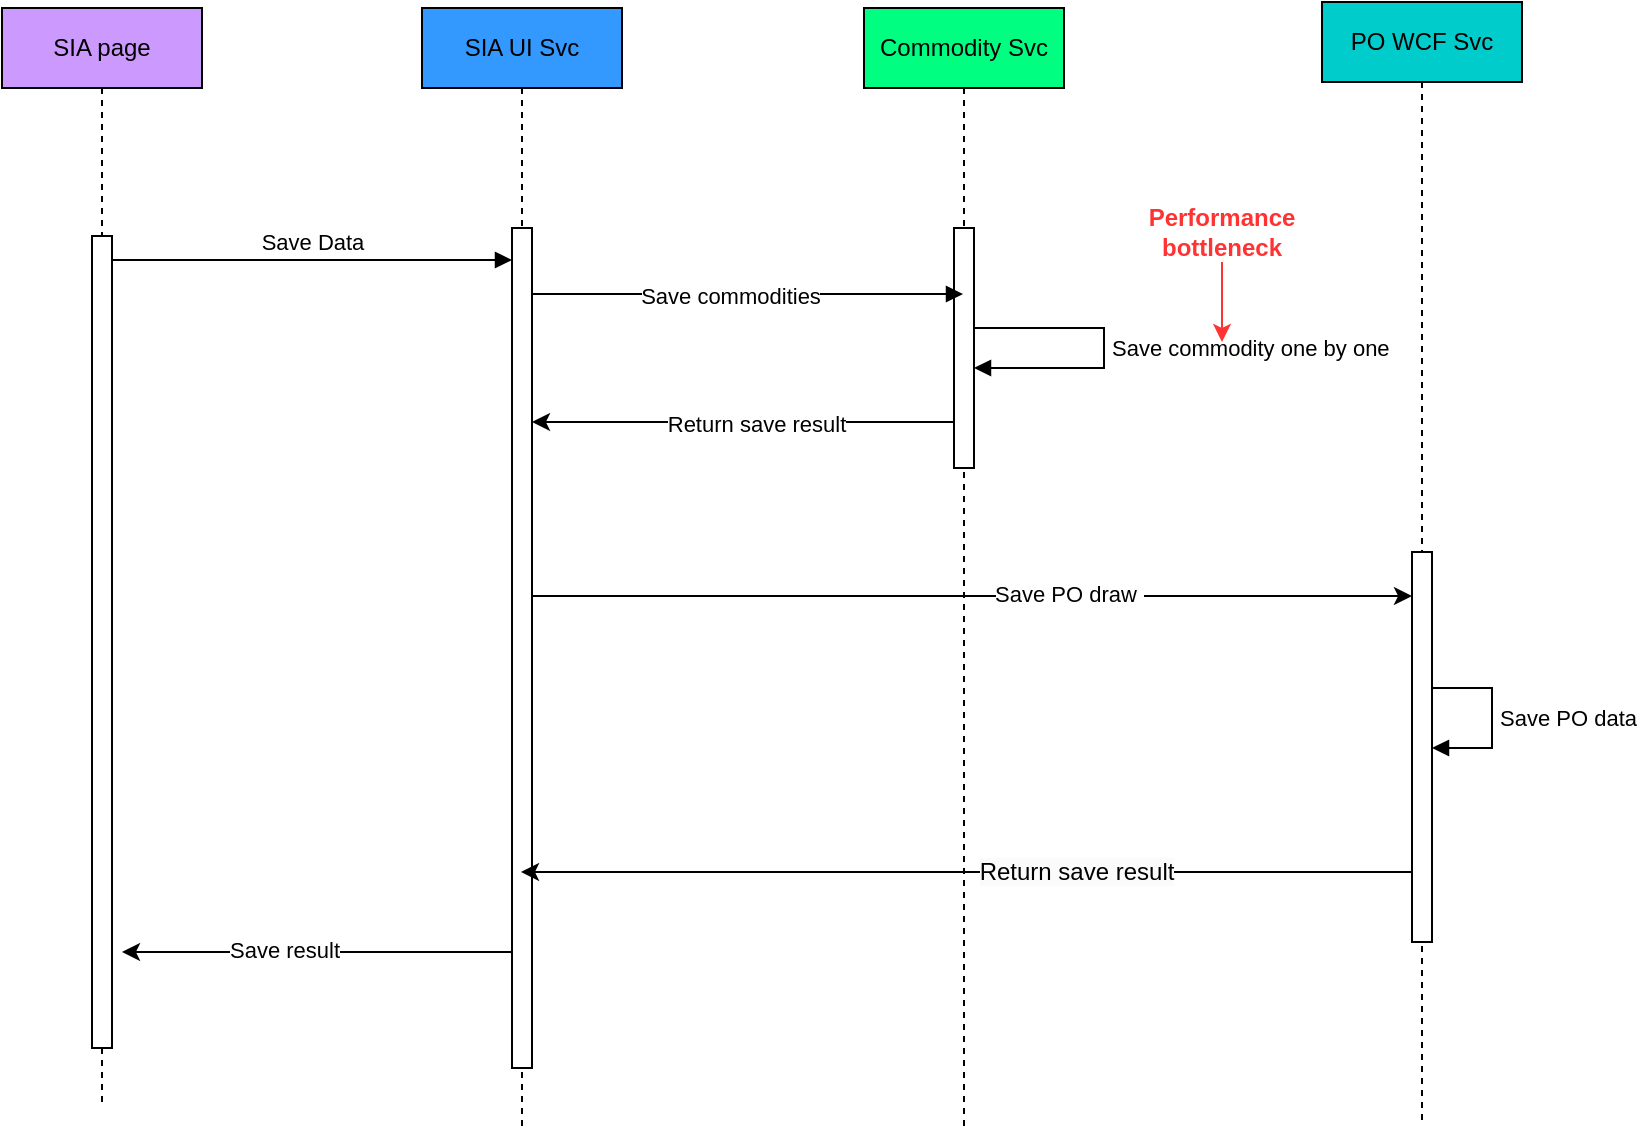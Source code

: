 <mxfile version="24.3.1" type="github">
  <diagram name="Page-1" id="e7e014a7-5840-1c2e-5031-d8a46d1fe8dd">
    <mxGraphModel dx="1322" dy="627" grid="1" gridSize="10" guides="1" tooltips="1" connect="1" arrows="1" fold="1" page="1" pageScale="1" pageWidth="1169" pageHeight="826" background="none" math="0" shadow="0">
      <root>
        <mxCell id="0" />
        <mxCell id="1" parent="0" />
        <mxCell id="EwxZ_xQYVL66pt0RI6ai-41" value="SIA page" style="shape=umlLifeline;perimeter=lifelinePerimeter;whiteSpace=wrap;html=1;container=1;dropTarget=0;collapsible=0;recursiveResize=0;outlineConnect=0;portConstraint=eastwest;newEdgeStyle={&quot;curved&quot;:0,&quot;rounded&quot;:0};fillColor=#CC99FF;" vertex="1" parent="1">
          <mxGeometry x="210" y="123" width="100" height="550" as="geometry" />
        </mxCell>
        <mxCell id="EwxZ_xQYVL66pt0RI6ai-47" value="" style="html=1;points=[[0,0,0,0,5],[0,1,0,0,-5],[1,0,0,0,5],[1,1,0,0,-5]];perimeter=orthogonalPerimeter;outlineConnect=0;targetShapes=umlLifeline;portConstraint=eastwest;newEdgeStyle={&quot;curved&quot;:0,&quot;rounded&quot;:0};" vertex="1" parent="EwxZ_xQYVL66pt0RI6ai-41">
          <mxGeometry x="45" y="114" width="10" height="406" as="geometry" />
        </mxCell>
        <mxCell id="EwxZ_xQYVL66pt0RI6ai-42" value="Commodity Svc" style="shape=umlLifeline;perimeter=lifelinePerimeter;whiteSpace=wrap;html=1;container=1;dropTarget=0;collapsible=0;recursiveResize=0;outlineConnect=0;portConstraint=eastwest;newEdgeStyle={&quot;curved&quot;:0,&quot;rounded&quot;:0};fillColor=#00FF80;" vertex="1" parent="1">
          <mxGeometry x="641" y="123" width="100" height="560" as="geometry" />
        </mxCell>
        <mxCell id="EwxZ_xQYVL66pt0RI6ai-45" value="" style="html=1;points=[[0,0,0,0,5],[0,1,0,0,-5],[1,0,0,0,5],[1,1,0,0,-5]];perimeter=orthogonalPerimeter;outlineConnect=0;targetShapes=umlLifeline;portConstraint=eastwest;newEdgeStyle={&quot;curved&quot;:0,&quot;rounded&quot;:0};" vertex="1" parent="EwxZ_xQYVL66pt0RI6ai-42">
          <mxGeometry x="45" y="110" width="10" height="120" as="geometry" />
        </mxCell>
        <mxCell id="EwxZ_xQYVL66pt0RI6ai-46" value="Save commodity one by one" style="html=1;align=left;spacingLeft=2;endArrow=block;rounded=0;edgeStyle=orthogonalEdgeStyle;curved=0;rounded=0;" edge="1" target="EwxZ_xQYVL66pt0RI6ai-45" parent="EwxZ_xQYVL66pt0RI6ai-42" source="EwxZ_xQYVL66pt0RI6ai-45">
          <mxGeometry relative="1" as="geometry">
            <mxPoint x="80" y="140" as="sourcePoint" />
            <Array as="points">
              <mxPoint x="120" y="160" />
              <mxPoint x="120" y="180" />
            </Array>
            <mxPoint as="offset" />
          </mxGeometry>
        </mxCell>
        <mxCell id="EwxZ_xQYVL66pt0RI6ai-43" value="PO WCF Svc" style="shape=umlLifeline;perimeter=lifelinePerimeter;whiteSpace=wrap;html=1;container=1;dropTarget=0;collapsible=0;recursiveResize=0;outlineConnect=0;portConstraint=eastwest;newEdgeStyle={&quot;curved&quot;:0,&quot;rounded&quot;:0};fillColor=#00CCCC;" vertex="1" parent="1">
          <mxGeometry x="870" y="120" width="100" height="560" as="geometry" />
        </mxCell>
        <mxCell id="EwxZ_xQYVL66pt0RI6ai-51" value="" style="html=1;points=[[0,0,0,0,5],[0,1,0,0,-5],[1,0,0,0,5],[1,1,0,0,-5]];perimeter=orthogonalPerimeter;outlineConnect=0;targetShapes=umlLifeline;portConstraint=eastwest;newEdgeStyle={&quot;curved&quot;:0,&quot;rounded&quot;:0};" vertex="1" parent="EwxZ_xQYVL66pt0RI6ai-43">
          <mxGeometry x="45" y="275" width="10" height="195" as="geometry" />
        </mxCell>
        <mxCell id="EwxZ_xQYVL66pt0RI6ai-63" value="Save PO data" style="html=1;align=left;spacingLeft=2;endArrow=block;rounded=0;edgeStyle=orthogonalEdgeStyle;curved=0;rounded=0;" edge="1" target="EwxZ_xQYVL66pt0RI6ai-51" parent="EwxZ_xQYVL66pt0RI6ai-43">
          <mxGeometry relative="1" as="geometry">
            <mxPoint x="55" y="343" as="sourcePoint" />
            <Array as="points">
              <mxPoint x="85" y="343" />
              <mxPoint x="85" y="373" />
            </Array>
            <mxPoint x="60" y="373" as="targetPoint" />
          </mxGeometry>
        </mxCell>
        <mxCell id="EwxZ_xQYVL66pt0RI6ai-44" value="Save Data" style="html=1;verticalAlign=bottom;endArrow=block;curved=0;rounded=0;exitX=1;exitY=0;exitDx=0;exitDy=5;exitPerimeter=0;" edge="1" parent="1" target="EwxZ_xQYVL66pt0RI6ai-49">
          <mxGeometry width="80" relative="1" as="geometry">
            <mxPoint x="265" y="249" as="sourcePoint" />
            <mxPoint x="465" y="245" as="targetPoint" />
          </mxGeometry>
        </mxCell>
        <mxCell id="EwxZ_xQYVL66pt0RI6ai-48" value="SIA UI Svc" style="shape=umlLifeline;perimeter=lifelinePerimeter;whiteSpace=wrap;html=1;container=1;dropTarget=0;collapsible=0;recursiveResize=0;outlineConnect=0;portConstraint=eastwest;newEdgeStyle={&quot;curved&quot;:0,&quot;rounded&quot;:0};fillColor=#3399FF;" vertex="1" parent="1">
          <mxGeometry x="420" y="123" width="100" height="560" as="geometry" />
        </mxCell>
        <mxCell id="EwxZ_xQYVL66pt0RI6ai-49" value="" style="html=1;points=[[0,0,0,0,5],[0,1,0,0,-5],[1,0,0,0,5],[1,1,0,0,-5]];perimeter=orthogonalPerimeter;outlineConnect=0;targetShapes=umlLifeline;portConstraint=eastwest;newEdgeStyle={&quot;curved&quot;:0,&quot;rounded&quot;:0};" vertex="1" parent="EwxZ_xQYVL66pt0RI6ai-48">
          <mxGeometry x="45" y="110" width="10" height="420" as="geometry" />
        </mxCell>
        <mxCell id="EwxZ_xQYVL66pt0RI6ai-50" value="" style="html=1;align=left;spacingLeft=2;endArrow=block;rounded=0;edgeStyle=orthogonalEdgeStyle;curved=0;rounded=0;" edge="1" parent="1" target="EwxZ_xQYVL66pt0RI6ai-42">
          <mxGeometry x="0.32" y="20" relative="1" as="geometry">
            <mxPoint x="475" y="265" as="sourcePoint" />
            <Array as="points">
              <mxPoint x="475" y="266" />
            </Array>
            <mxPoint x="650" y="265" as="targetPoint" />
            <mxPoint as="offset" />
          </mxGeometry>
        </mxCell>
        <mxCell id="EwxZ_xQYVL66pt0RI6ai-66" value="Save commodities" style="edgeLabel;html=1;align=center;verticalAlign=middle;resizable=0;points=[];" vertex="1" connectable="0" parent="EwxZ_xQYVL66pt0RI6ai-50">
          <mxGeometry x="-0.28" y="-1" relative="1" as="geometry">
            <mxPoint x="22" as="offset" />
          </mxGeometry>
        </mxCell>
        <mxCell id="EwxZ_xQYVL66pt0RI6ai-52" style="edgeStyle=orthogonalEdgeStyle;rounded=0;orthogonalLoop=1;jettySize=auto;html=1;curved=0;" edge="1" parent="1" source="EwxZ_xQYVL66pt0RI6ai-45" target="EwxZ_xQYVL66pt0RI6ai-49">
          <mxGeometry relative="1" as="geometry">
            <mxPoint x="480" y="340" as="targetPoint" />
            <Array as="points">
              <mxPoint x="630" y="330" />
              <mxPoint x="630" y="330" />
            </Array>
          </mxGeometry>
        </mxCell>
        <mxCell id="EwxZ_xQYVL66pt0RI6ai-53" value="Return save result" style="edgeLabel;html=1;align=center;verticalAlign=middle;resizable=0;points=[];" vertex="1" connectable="0" parent="EwxZ_xQYVL66pt0RI6ai-52">
          <mxGeometry x="-0.062" y="1" relative="1" as="geometry">
            <mxPoint as="offset" />
          </mxGeometry>
        </mxCell>
        <mxCell id="EwxZ_xQYVL66pt0RI6ai-54" style="edgeStyle=orthogonalEdgeStyle;rounded=0;orthogonalLoop=1;jettySize=auto;html=1;curved=0;" edge="1" parent="1">
          <mxGeometry relative="1" as="geometry">
            <mxPoint x="475" y="417" as="sourcePoint" />
            <mxPoint x="915" y="417" as="targetPoint" />
            <Array as="points">
              <mxPoint x="580" y="417" />
              <mxPoint x="580" y="417" />
            </Array>
          </mxGeometry>
        </mxCell>
        <mxCell id="EwxZ_xQYVL66pt0RI6ai-55" value="Save PO draw&amp;nbsp;" style="edgeLabel;html=1;align=center;verticalAlign=middle;resizable=0;points=[];" vertex="1" connectable="0" parent="EwxZ_xQYVL66pt0RI6ai-54">
          <mxGeometry x="0.077" y="1" relative="1" as="geometry">
            <mxPoint x="31" as="offset" />
          </mxGeometry>
        </mxCell>
        <mxCell id="EwxZ_xQYVL66pt0RI6ai-57" style="edgeStyle=orthogonalEdgeStyle;rounded=0;orthogonalLoop=1;jettySize=auto;html=1;curved=0;" edge="1" parent="1">
          <mxGeometry relative="1" as="geometry">
            <mxPoint x="915" y="555" as="sourcePoint" />
            <mxPoint x="469.5" y="555" as="targetPoint" />
            <Array as="points">
              <mxPoint x="800" y="555" />
              <mxPoint x="800" y="555" />
            </Array>
          </mxGeometry>
        </mxCell>
        <mxCell id="EwxZ_xQYVL66pt0RI6ai-67" value="&lt;span style=&quot;font-size: 12px; background-color: rgb(251, 251, 251);&quot;&gt;Return save result&lt;/span&gt;" style="edgeLabel;html=1;align=center;verticalAlign=middle;resizable=0;points=[];" vertex="1" connectable="0" parent="EwxZ_xQYVL66pt0RI6ai-57">
          <mxGeometry x="-0.046" relative="1" as="geometry">
            <mxPoint x="44" as="offset" />
          </mxGeometry>
        </mxCell>
        <mxCell id="EwxZ_xQYVL66pt0RI6ai-58" style="edgeStyle=orthogonalEdgeStyle;rounded=0;orthogonalLoop=1;jettySize=auto;html=1;curved=0;" edge="1" parent="1">
          <mxGeometry relative="1" as="geometry">
            <mxPoint x="465" y="595" as="sourcePoint" />
            <mxPoint x="270" y="595" as="targetPoint" />
            <Array as="points">
              <mxPoint x="320" y="595" />
              <mxPoint x="320" y="595" />
            </Array>
          </mxGeometry>
        </mxCell>
        <mxCell id="EwxZ_xQYVL66pt0RI6ai-61" value="Save result" style="edgeLabel;html=1;align=center;verticalAlign=middle;resizable=0;points=[];" vertex="1" connectable="0" parent="EwxZ_xQYVL66pt0RI6ai-58">
          <mxGeometry x="0.207" y="3" relative="1" as="geometry">
            <mxPoint x="3" y="-4" as="offset" />
          </mxGeometry>
        </mxCell>
        <mxCell id="EwxZ_xQYVL66pt0RI6ai-70" style="edgeStyle=orthogonalEdgeStyle;rounded=0;orthogonalLoop=1;jettySize=auto;html=1;fillColor=#FF3333;strokeColor=#FF3333;" edge="1" parent="1" source="EwxZ_xQYVL66pt0RI6ai-69">
          <mxGeometry relative="1" as="geometry">
            <mxPoint x="820" y="290" as="targetPoint" />
            <Array as="points">
              <mxPoint x="820" y="290" />
            </Array>
          </mxGeometry>
        </mxCell>
        <mxCell id="EwxZ_xQYVL66pt0RI6ai-69" value="&lt;font color=&quot;#ff3333&quot;&gt;&lt;b&gt;Performance bottleneck&lt;/b&gt;&lt;/font&gt;" style="text;html=1;align=center;verticalAlign=middle;whiteSpace=wrap;rounded=0;" vertex="1" parent="1">
          <mxGeometry x="770" y="220" width="100" height="30" as="geometry" />
        </mxCell>
      </root>
    </mxGraphModel>
  </diagram>
</mxfile>
